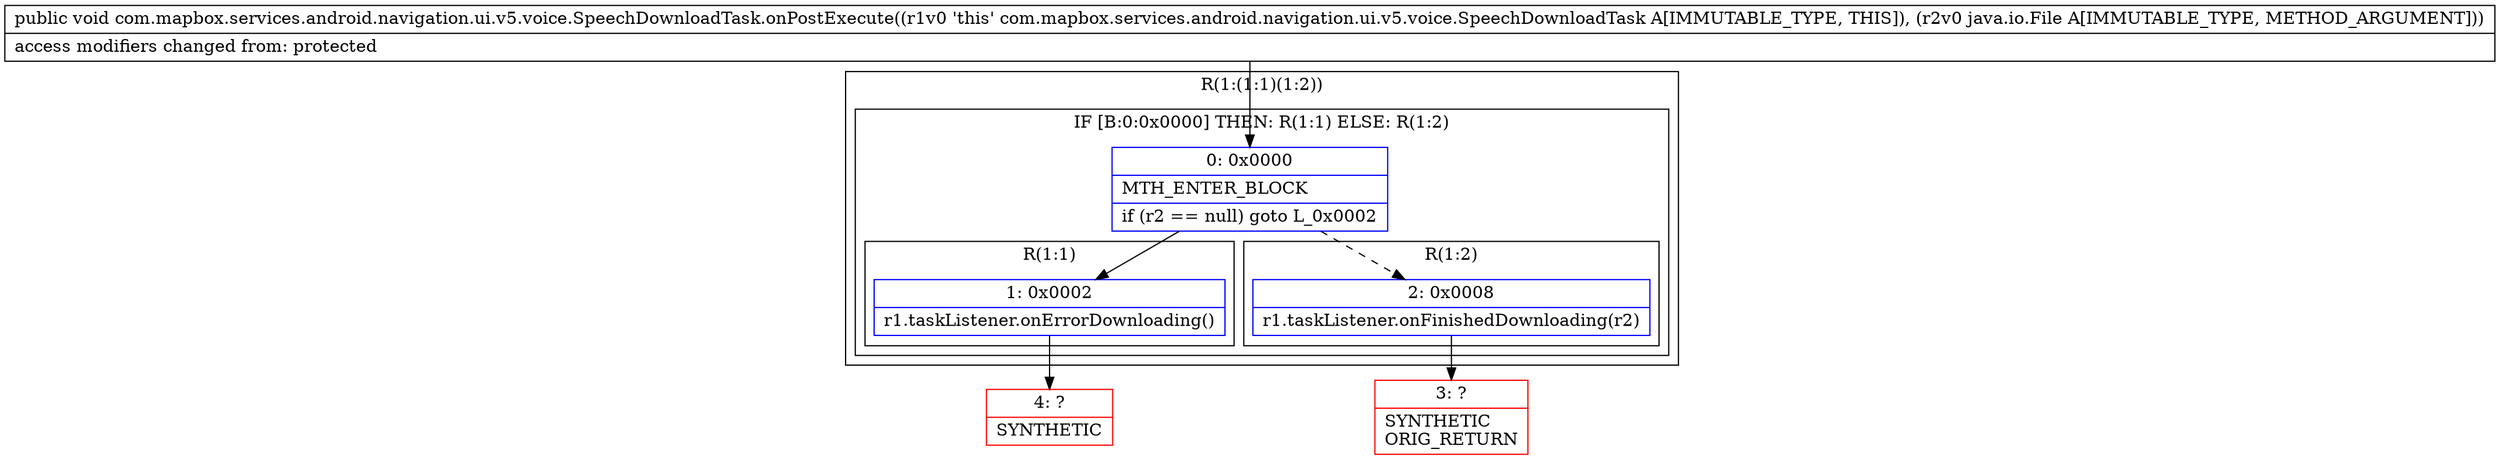 digraph "CFG forcom.mapbox.services.android.navigation.ui.v5.voice.SpeechDownloadTask.onPostExecute(Ljava\/io\/File;)V" {
subgraph cluster_Region_234625074 {
label = "R(1:(1:1)(1:2))";
node [shape=record,color=blue];
subgraph cluster_IfRegion_517172691 {
label = "IF [B:0:0x0000] THEN: R(1:1) ELSE: R(1:2)";
node [shape=record,color=blue];
Node_0 [shape=record,label="{0\:\ 0x0000|MTH_ENTER_BLOCK\l|if (r2 == null) goto L_0x0002\l}"];
subgraph cluster_Region_431029241 {
label = "R(1:1)";
node [shape=record,color=blue];
Node_1 [shape=record,label="{1\:\ 0x0002|r1.taskListener.onErrorDownloading()\l}"];
}
subgraph cluster_Region_2096033100 {
label = "R(1:2)";
node [shape=record,color=blue];
Node_2 [shape=record,label="{2\:\ 0x0008|r1.taskListener.onFinishedDownloading(r2)\l}"];
}
}
}
Node_3 [shape=record,color=red,label="{3\:\ ?|SYNTHETIC\lORIG_RETURN\l}"];
Node_4 [shape=record,color=red,label="{4\:\ ?|SYNTHETIC\l}"];
MethodNode[shape=record,label="{public void com.mapbox.services.android.navigation.ui.v5.voice.SpeechDownloadTask.onPostExecute((r1v0 'this' com.mapbox.services.android.navigation.ui.v5.voice.SpeechDownloadTask A[IMMUTABLE_TYPE, THIS]), (r2v0 java.io.File A[IMMUTABLE_TYPE, METHOD_ARGUMENT]))  | access modifiers changed from: protected\l}"];
MethodNode -> Node_0;
Node_0 -> Node_1;
Node_0 -> Node_2[style=dashed];
Node_1 -> Node_4;
Node_2 -> Node_3;
}

